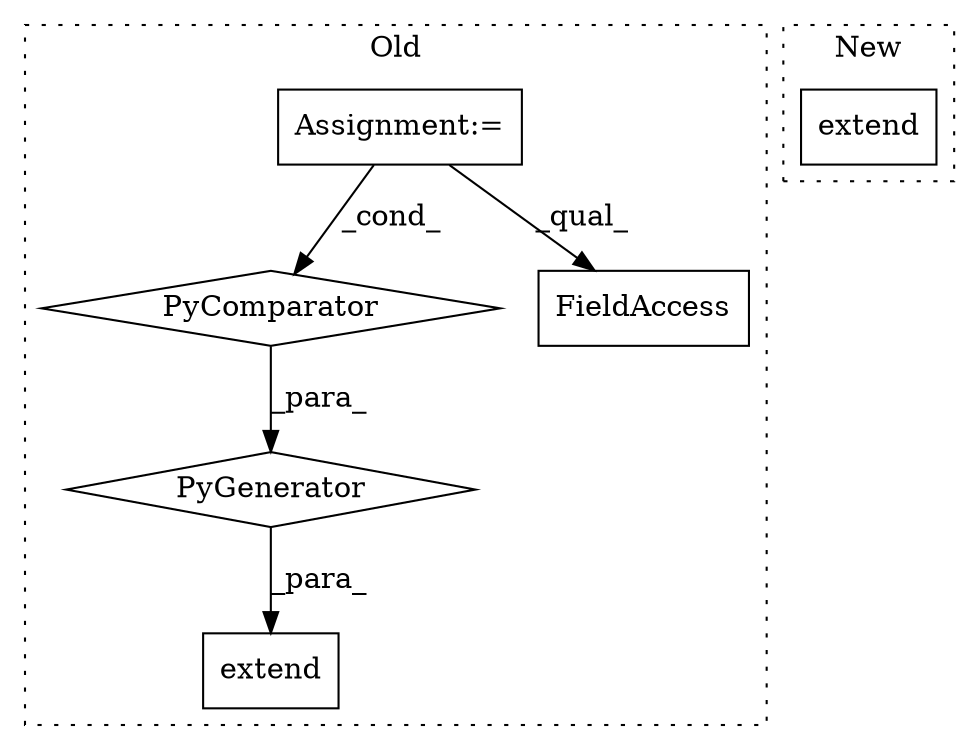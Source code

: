 digraph G {
subgraph cluster0 {
1 [label="PyGenerator" a="107" s="980" l="144" shape="diamond"];
3 [label="PyComparator" a="113" s="1083" l="35" shape="diamond"];
4 [label="Assignment:=" a="7" s="770" l="2" shape="box"];
5 [label="extend" a="32" s="962,1124" l="18,-3" shape="box"];
6 [label="FieldAccess" a="22" s="980" l="7" shape="box"];
label = "Old";
style="dotted";
}
subgraph cluster1 {
2 [label="extend" a="32" s="933,978" l="7,1" shape="box"];
label = "New";
style="dotted";
}
1 -> 5 [label="_para_"];
3 -> 1 [label="_para_"];
4 -> 6 [label="_qual_"];
4 -> 3 [label="_cond_"];
}
